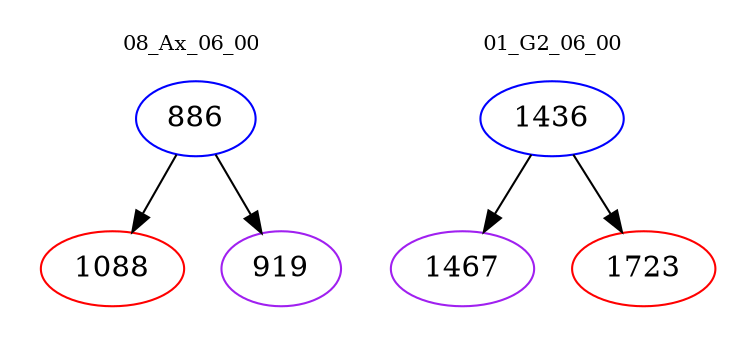 digraph{
subgraph cluster_0 {
color = white
label = "08_Ax_06_00";
fontsize=10;
T0_886 [label="886", color="blue"]
T0_886 -> T0_1088 [color="black"]
T0_1088 [label="1088", color="red"]
T0_886 -> T0_919 [color="black"]
T0_919 [label="919", color="purple"]
}
subgraph cluster_1 {
color = white
label = "01_G2_06_00";
fontsize=10;
T1_1436 [label="1436", color="blue"]
T1_1436 -> T1_1467 [color="black"]
T1_1467 [label="1467", color="purple"]
T1_1436 -> T1_1723 [color="black"]
T1_1723 [label="1723", color="red"]
}
}
